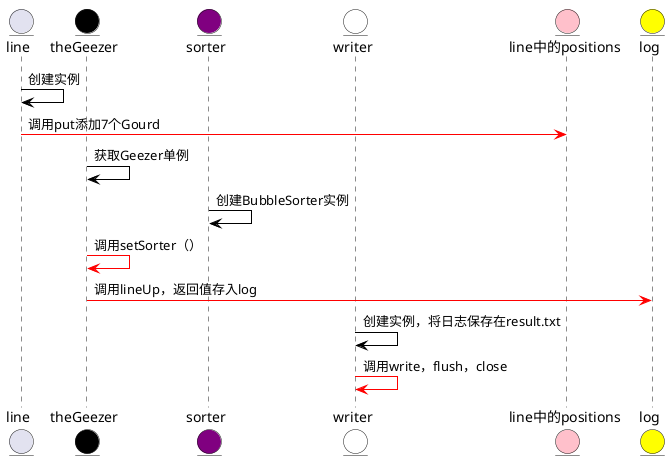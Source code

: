 @startuml

entity line as f1
entity theGeezer as f2 #Black
entity sorter as f3 #Purple
entity writer as f4 #White
entity line中的positions as f5 #Pink
entity log as f6 #Yellow

f1 -[#Black]>f1:创建实例

f1-[#Red]>f5:调用put添加7个Gourd

f2-[#Black]>f2:获取Geezer单例

f3-[#Black]>f3:创建BubbleSorter实例

f2-[#Red]>f2:调用setSorter（）

f2-[#Red]>f6:调用lineUp，返回值存入log

f4-[#Black]>f4:创建实例，将日志保存在result.txt

f4-[#Red]>f4:调用write，flush，close

@enduml







